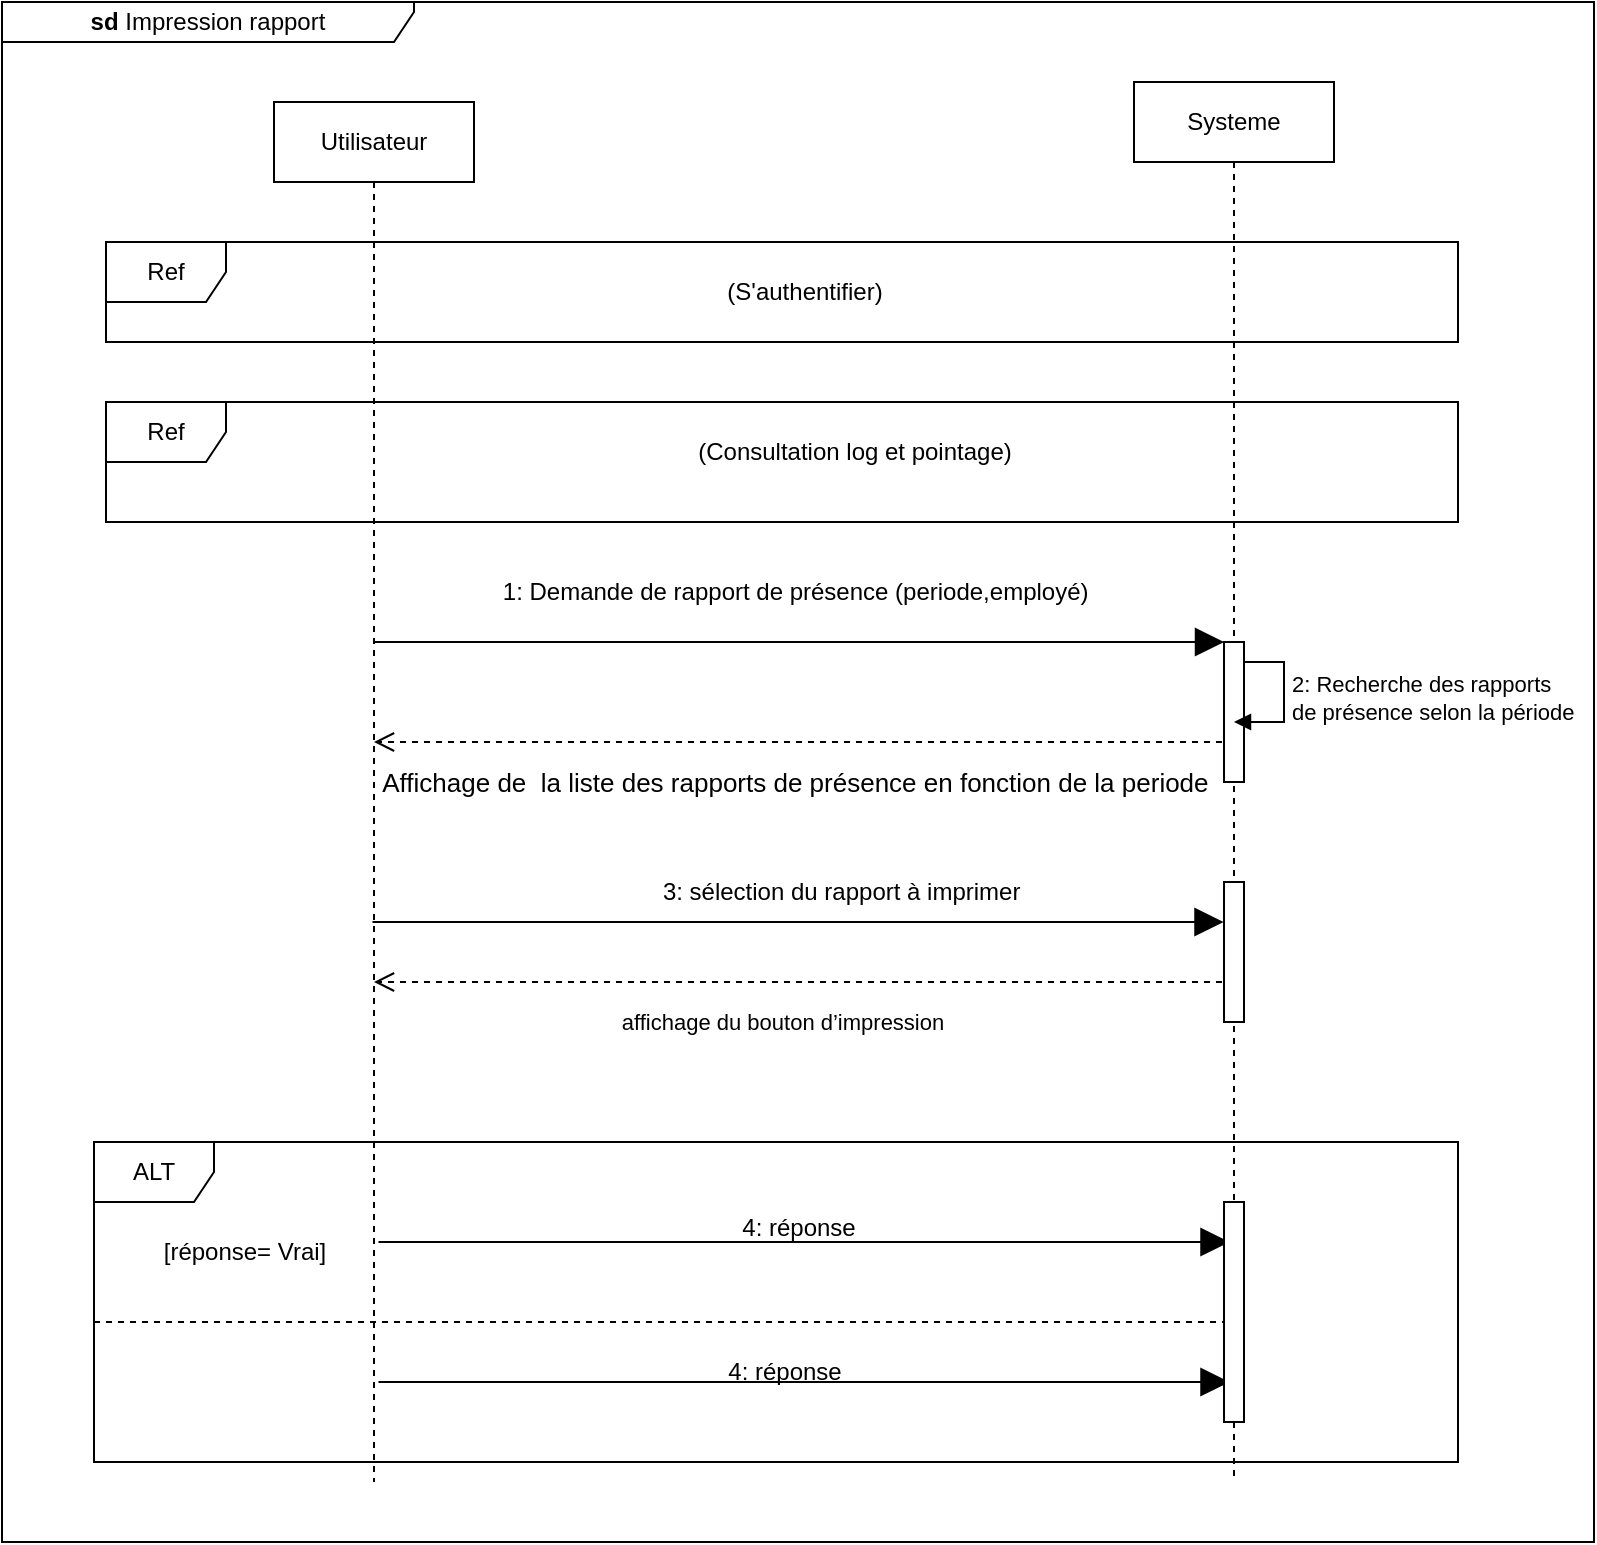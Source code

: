 <mxfile version="21.6.8" type="github">
  <diagram name="Page-1" id="ngUo1pnVJim3qT83173W">
    <mxGraphModel dx="1114" dy="629" grid="1" gridSize="10" guides="1" tooltips="1" connect="1" arrows="1" fold="1" page="1" pageScale="1" pageWidth="827" pageHeight="1169" math="0" shadow="0">
      <root>
        <mxCell id="0" />
        <mxCell id="1" parent="0" />
        <mxCell id="qOJFp8rp0lBa6UFPM5Xz-1" value="&lt;b&gt;sd&lt;/b&gt;&amp;nbsp;Impression rapport" style="shape=umlFrame;whiteSpace=wrap;html=1;pointerEvents=0;width=206;height=20;rounded=0;" vertex="1" parent="1">
          <mxGeometry x="24" y="110" width="796" height="770" as="geometry" />
        </mxCell>
        <mxCell id="qOJFp8rp0lBa6UFPM5Xz-2" value="Utilisateur" style="shape=umlLifeline;perimeter=lifelinePerimeter;whiteSpace=wrap;html=1;container=1;dropTarget=0;collapsible=0;recursiveResize=0;outlineConnect=0;portConstraint=eastwest;newEdgeStyle={&quot;edgeStyle&quot;:&quot;elbowEdgeStyle&quot;,&quot;elbow&quot;:&quot;vertical&quot;,&quot;curved&quot;:0,&quot;rounded&quot;:0};rounded=0;" vertex="1" parent="1">
          <mxGeometry x="160" y="160" width="100" height="690" as="geometry" />
        </mxCell>
        <mxCell id="qOJFp8rp0lBa6UFPM5Xz-3" value="Systeme" style="shape=umlLifeline;perimeter=lifelinePerimeter;whiteSpace=wrap;html=1;container=1;dropTarget=0;collapsible=0;recursiveResize=0;outlineConnect=0;portConstraint=eastwest;newEdgeStyle={&quot;edgeStyle&quot;:&quot;elbowEdgeStyle&quot;,&quot;elbow&quot;:&quot;vertical&quot;,&quot;curved&quot;:0,&quot;rounded&quot;:0};rounded=0;" vertex="1" parent="1">
          <mxGeometry x="590" y="150" width="100" height="700" as="geometry" />
        </mxCell>
        <mxCell id="qOJFp8rp0lBa6UFPM5Xz-23" value="" style="html=1;points=[];perimeter=orthogonalPerimeter;outlineConnect=0;targetShapes=umlLifeline;portConstraint=eastwest;newEdgeStyle={&quot;edgeStyle&quot;:&quot;elbowEdgeStyle&quot;,&quot;elbow&quot;:&quot;vertical&quot;,&quot;curved&quot;:0,&quot;rounded&quot;:0};rounded=0;" vertex="1" parent="qOJFp8rp0lBa6UFPM5Xz-3">
          <mxGeometry x="45" y="280" width="10" height="70" as="geometry" />
        </mxCell>
        <mxCell id="qOJFp8rp0lBa6UFPM5Xz-19" value="" style="endArrow=block;endFill=1;endSize=12;html=1;rounded=0;" edge="1" parent="qOJFp8rp0lBa6UFPM5Xz-3" source="qOJFp8rp0lBa6UFPM5Xz-23" target="qOJFp8rp0lBa6UFPM5Xz-3">
          <mxGeometry width="160" relative="1" as="geometry">
            <mxPoint x="-380.5" y="280" as="sourcePoint" />
            <mxPoint x="9.5" y="280" as="targetPoint" />
          </mxGeometry>
        </mxCell>
        <mxCell id="qOJFp8rp0lBa6UFPM5Xz-35" value="" style="html=1;points=[];perimeter=orthogonalPerimeter;outlineConnect=0;targetShapes=umlLifeline;portConstraint=eastwest;newEdgeStyle={&quot;edgeStyle&quot;:&quot;elbowEdgeStyle&quot;,&quot;elbow&quot;:&quot;vertical&quot;,&quot;curved&quot;:0,&quot;rounded&quot;:0};rounded=0;" vertex="1" parent="qOJFp8rp0lBa6UFPM5Xz-3">
          <mxGeometry x="45" y="400" width="10" height="70" as="geometry" />
        </mxCell>
        <mxCell id="qOJFp8rp0lBa6UFPM5Xz-6" value="Ref" style="shape=umlFrame;whiteSpace=wrap;html=1;pointerEvents=0;" vertex="1" parent="1">
          <mxGeometry x="76" y="230" width="676" height="50" as="geometry" />
        </mxCell>
        <mxCell id="qOJFp8rp0lBa6UFPM5Xz-7" value="(S&#39;authentifier)" style="text;html=1;align=center;verticalAlign=middle;resizable=0;points=[];autosize=1;strokeColor=none;fillColor=none;" vertex="1" parent="1">
          <mxGeometry x="375" y="240" width="100" height="30" as="geometry" />
        </mxCell>
        <mxCell id="qOJFp8rp0lBa6UFPM5Xz-16" value="Ref" style="shape=umlFrame;whiteSpace=wrap;html=1;pointerEvents=0;" vertex="1" parent="1">
          <mxGeometry x="76" y="310" width="676" height="60" as="geometry" />
        </mxCell>
        <mxCell id="qOJFp8rp0lBa6UFPM5Xz-17" value="(Consultation log et pointage)" style="text;html=1;align=center;verticalAlign=middle;resizable=0;points=[];autosize=1;strokeColor=none;fillColor=none;" vertex="1" parent="1">
          <mxGeometry x="360" y="320" width="180" height="30" as="geometry" />
        </mxCell>
        <mxCell id="qOJFp8rp0lBa6UFPM5Xz-20" value="1: Demande de rapport de présence (periode,employé)&amp;nbsp;" style="text;html=1;align=center;verticalAlign=middle;resizable=0;points=[];autosize=1;strokeColor=none;fillColor=none;rounded=0;" vertex="1" parent="1">
          <mxGeometry x="262" y="390" width="320" height="30" as="geometry" />
        </mxCell>
        <mxCell id="qOJFp8rp0lBa6UFPM5Xz-21" value="" style="html=1;verticalAlign=bottom;endArrow=open;dashed=1;endSize=8;edgeStyle=elbowEdgeStyle;elbow=vertical;curved=0;rounded=0;" edge="1" parent="1" target="qOJFp8rp0lBa6UFPM5Xz-2">
          <mxGeometry relative="1" as="geometry">
            <mxPoint x="634" y="480" as="sourcePoint" />
            <mxPoint x="216" y="480" as="targetPoint" />
            <Array as="points">
              <mxPoint x="443" y="480" />
            </Array>
          </mxGeometry>
        </mxCell>
        <mxCell id="qOJFp8rp0lBa6UFPM5Xz-22" value="&lt;font style=&quot;font-size: 13px;&quot;&gt;Affichage de&amp;nbsp; la liste des rapports de présence en fonction de la periode&amp;nbsp;&lt;/font&gt;" style="edgeLabel;html=1;align=center;verticalAlign=middle;resizable=0;points=[];rounded=0;" vertex="1" connectable="0" parent="qOJFp8rp0lBa6UFPM5Xz-21">
          <mxGeometry x="0.119" y="1" relative="1" as="geometry">
            <mxPoint x="25" y="19" as="offset" />
          </mxGeometry>
        </mxCell>
        <mxCell id="qOJFp8rp0lBa6UFPM5Xz-24" value="" style="endArrow=block;endFill=1;endSize=12;html=1;rounded=0;" edge="1" parent="1" target="qOJFp8rp0lBa6UFPM5Xz-23">
          <mxGeometry width="160" relative="1" as="geometry">
            <mxPoint x="209.5" y="430" as="sourcePoint" />
            <mxPoint x="630" y="430" as="targetPoint" />
          </mxGeometry>
        </mxCell>
        <mxCell id="qOJFp8rp0lBa6UFPM5Xz-28" value="2: Recherche des rapports&amp;nbsp;&lt;br&gt;de présence selon la période&lt;br&gt;" style="html=1;align=left;spacingLeft=2;endArrow=block;rounded=0;edgeStyle=orthogonalEdgeStyle;curved=0;rounded=0;" edge="1" parent="1">
          <mxGeometry relative="1" as="geometry">
            <mxPoint x="645" y="440" as="sourcePoint" />
            <Array as="points">
              <mxPoint x="665" y="440" />
              <mxPoint x="665" y="470" />
            </Array>
            <mxPoint x="640" y="470" as="targetPoint" />
          </mxGeometry>
        </mxCell>
        <mxCell id="qOJFp8rp0lBa6UFPM5Xz-29" value="3: sélection du rapport à imprimer&amp;nbsp;" style="text;html=1;align=center;verticalAlign=middle;resizable=0;points=[];autosize=1;strokeColor=none;fillColor=none;rounded=0;" vertex="1" parent="1">
          <mxGeometry x="340" y="540" width="210" height="30" as="geometry" />
        </mxCell>
        <mxCell id="qOJFp8rp0lBa6UFPM5Xz-30" value="" style="endArrow=block;endFill=1;endSize=12;html=1;rounded=0;" edge="1" parent="1">
          <mxGeometry width="160" relative="1" as="geometry">
            <mxPoint x="209.25" y="570" as="sourcePoint" />
            <mxPoint x="634.75" y="570" as="targetPoint" />
          </mxGeometry>
        </mxCell>
        <mxCell id="qOJFp8rp0lBa6UFPM5Xz-33" value="" style="html=1;verticalAlign=bottom;endArrow=open;dashed=1;endSize=8;edgeStyle=elbowEdgeStyle;elbow=vertical;curved=0;rounded=0;" edge="1" parent="1">
          <mxGeometry relative="1" as="geometry">
            <mxPoint x="634" y="600" as="sourcePoint" />
            <mxPoint x="210" y="600" as="targetPoint" />
            <Array as="points">
              <mxPoint x="443" y="600" />
            </Array>
          </mxGeometry>
        </mxCell>
        <mxCell id="qOJFp8rp0lBa6UFPM5Xz-38" value="affichage du bouton d’impression" style="edgeLabel;html=1;align=center;verticalAlign=middle;resizable=0;points=[];" vertex="1" connectable="0" parent="qOJFp8rp0lBa6UFPM5Xz-33">
          <mxGeometry x="0.075" y="3" relative="1" as="geometry">
            <mxPoint x="8" y="17" as="offset" />
          </mxGeometry>
        </mxCell>
        <mxCell id="qOJFp8rp0lBa6UFPM5Xz-39" value="ALT" style="shape=umlFrame;whiteSpace=wrap;html=1;pointerEvents=0;" vertex="1" parent="1">
          <mxGeometry x="70" y="680" width="682" height="160" as="geometry" />
        </mxCell>
        <mxCell id="qOJFp8rp0lBa6UFPM5Xz-41" value="[réponse= Vrai]" style="text;html=1;align=center;verticalAlign=middle;resizable=0;points=[];autosize=1;strokeColor=none;fillColor=none;" vertex="1" parent="1">
          <mxGeometry x="95" y="720" width="100" height="30" as="geometry" />
        </mxCell>
        <mxCell id="qOJFp8rp0lBa6UFPM5Xz-42" value="" style="endArrow=block;endFill=1;endSize=12;html=1;rounded=0;" edge="1" parent="1">
          <mxGeometry width="160" relative="1" as="geometry">
            <mxPoint x="212.25" y="730" as="sourcePoint" />
            <mxPoint x="637.75" y="730" as="targetPoint" />
          </mxGeometry>
        </mxCell>
        <mxCell id="qOJFp8rp0lBa6UFPM5Xz-43" value="" style="endArrow=block;endFill=1;endSize=12;html=1;rounded=0;" edge="1" parent="1">
          <mxGeometry width="160" relative="1" as="geometry">
            <mxPoint x="212.25" y="800" as="sourcePoint" />
            <mxPoint x="637.75" y="800" as="targetPoint" />
          </mxGeometry>
        </mxCell>
        <mxCell id="qOJFp8rp0lBa6UFPM5Xz-44" value="4: réponse" style="text;html=1;align=center;verticalAlign=middle;resizable=0;points=[];autosize=1;strokeColor=none;fillColor=none;" vertex="1" parent="1">
          <mxGeometry x="382" y="708" width="80" height="30" as="geometry" />
        </mxCell>
        <mxCell id="qOJFp8rp0lBa6UFPM5Xz-45" value="4: réponse" style="text;html=1;align=center;verticalAlign=middle;resizable=0;points=[];autosize=1;strokeColor=none;fillColor=none;" vertex="1" parent="1">
          <mxGeometry x="375" y="780" width="80" height="30" as="geometry" />
        </mxCell>
        <mxCell id="qOJFp8rp0lBa6UFPM5Xz-48" value="" style="endArrow=none;html=1;rounded=0;exitX=0;exitY=0.757;exitDx=0;exitDy=0;exitPerimeter=0;dashed=1;" edge="1" parent="1" target="qOJFp8rp0lBa6UFPM5Xz-47">
          <mxGeometry width="50" height="50" relative="1" as="geometry">
            <mxPoint x="70" y="770" as="sourcePoint" />
            <mxPoint x="750" y="771.03" as="targetPoint" />
            <Array as="points" />
          </mxGeometry>
        </mxCell>
        <mxCell id="qOJFp8rp0lBa6UFPM5Xz-47" value="" style="html=1;points=[];perimeter=orthogonalPerimeter;outlineConnect=0;targetShapes=umlLifeline;portConstraint=eastwest;newEdgeStyle={&quot;edgeStyle&quot;:&quot;elbowEdgeStyle&quot;,&quot;elbow&quot;:&quot;vertical&quot;,&quot;curved&quot;:0,&quot;rounded&quot;:0};rounded=0;" vertex="1" parent="1">
          <mxGeometry x="635" y="710" width="10" height="110" as="geometry" />
        </mxCell>
      </root>
    </mxGraphModel>
  </diagram>
</mxfile>
